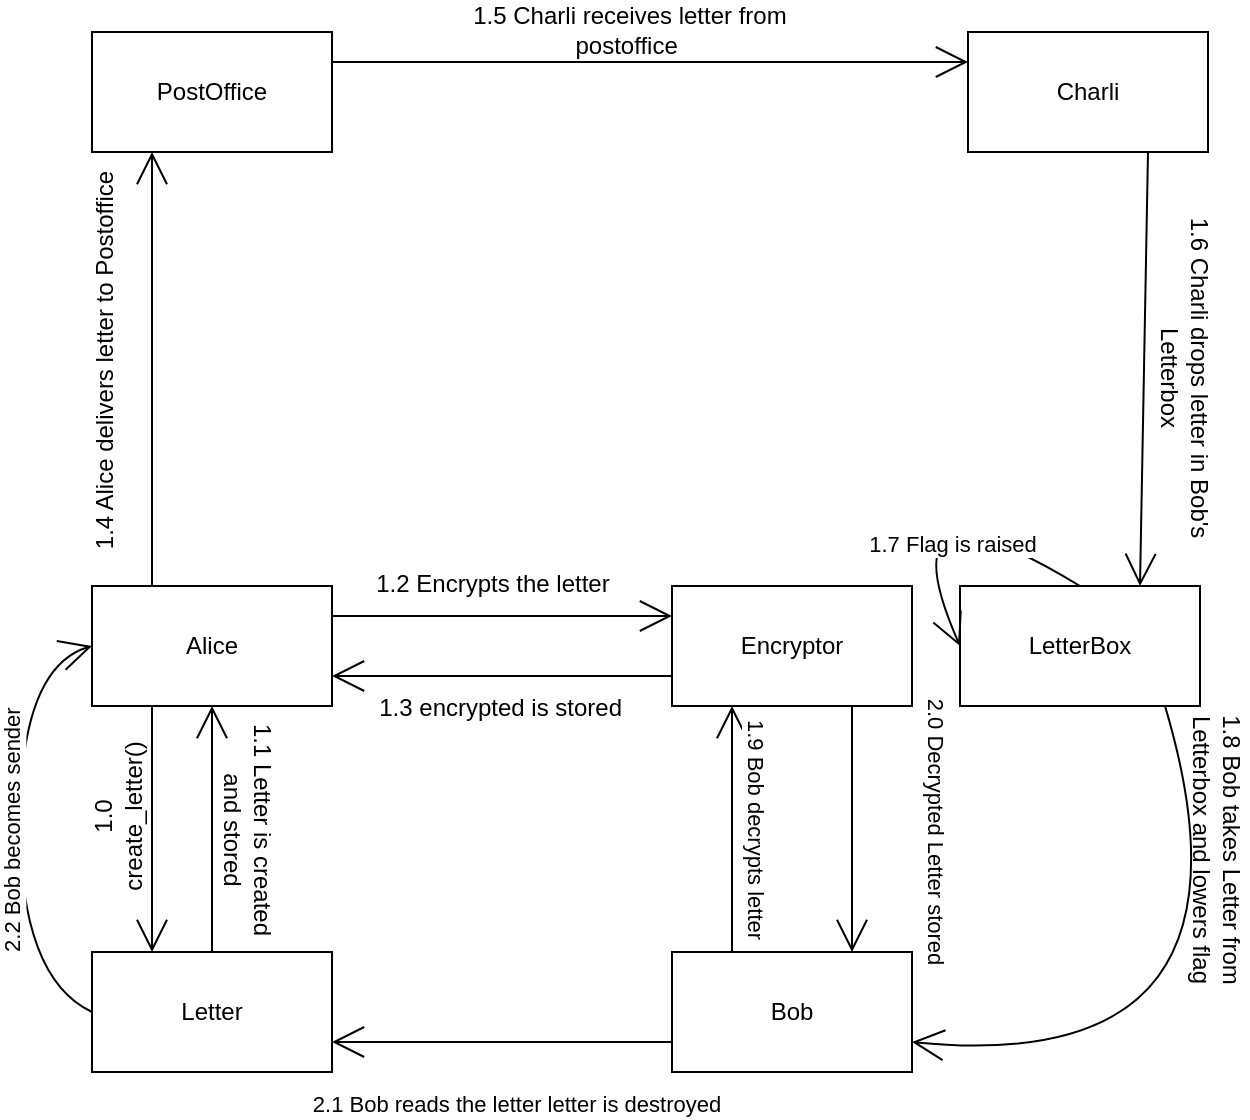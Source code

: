 <mxfile version="20.3.3" type="device"><diagram id="7reh8ivdyaYZZgP5gEWy" name="Page-1"><mxGraphModel dx="1459" dy="1157" grid="0" gridSize="10" guides="1" tooltips="1" connect="1" arrows="1" fold="1" page="0" pageScale="1" pageWidth="827" pageHeight="1169" math="0" shadow="0"><root><mxCell id="0"/><mxCell id="1" parent="0"/><mxCell id="6aztyWjLGVArFavXX83H-16" style="edgeStyle=none;curved=1;rounded=0;orthogonalLoop=1;jettySize=auto;html=1;exitX=0.25;exitY=1;exitDx=0;exitDy=0;entryX=0.25;entryY=0;entryDx=0;entryDy=0;endArrow=open;startSize=14;endSize=14;sourcePerimeterSpacing=8;targetPerimeterSpacing=8;" edge="1" parent="1" source="6aztyWjLGVArFavXX83H-1" target="6aztyWjLGVArFavXX83H-2"><mxGeometry relative="1" as="geometry"><Array as="points"/></mxGeometry></mxCell><mxCell id="6aztyWjLGVArFavXX83H-21" style="edgeStyle=none;curved=1;rounded=0;orthogonalLoop=1;jettySize=auto;html=1;exitX=1;exitY=0.25;exitDx=0;exitDy=0;entryX=0;entryY=0.25;entryDx=0;entryDy=0;endArrow=open;startSize=14;endSize=14;sourcePerimeterSpacing=8;targetPerimeterSpacing=8;" edge="1" parent="1" source="6aztyWjLGVArFavXX83H-1" target="6aztyWjLGVArFavXX83H-3"><mxGeometry relative="1" as="geometry"/></mxCell><mxCell id="6aztyWjLGVArFavXX83H-27" style="edgeStyle=none;curved=1;rounded=0;orthogonalLoop=1;jettySize=auto;html=1;exitX=0.25;exitY=0;exitDx=0;exitDy=0;entryX=0.25;entryY=1;entryDx=0;entryDy=0;endArrow=open;startSize=14;endSize=14;sourcePerimeterSpacing=8;targetPerimeterSpacing=8;" edge="1" parent="1" source="6aztyWjLGVArFavXX83H-1" target="6aztyWjLGVArFavXX83H-5"><mxGeometry relative="1" as="geometry"/></mxCell><mxCell id="6aztyWjLGVArFavXX83H-1" value="Alice" style="rounded=0;whiteSpace=wrap;html=1;hachureGap=4;" vertex="1" parent="1"><mxGeometry x="-48" y="57" width="120" height="60" as="geometry"/></mxCell><mxCell id="6aztyWjLGVArFavXX83H-18" style="edgeStyle=none;curved=1;rounded=0;orthogonalLoop=1;jettySize=auto;html=1;exitX=0.5;exitY=0;exitDx=0;exitDy=0;entryX=0.5;entryY=1;entryDx=0;entryDy=0;endArrow=open;startSize=14;endSize=14;sourcePerimeterSpacing=8;targetPerimeterSpacing=8;" edge="1" parent="1" source="6aztyWjLGVArFavXX83H-2" target="6aztyWjLGVArFavXX83H-1"><mxGeometry relative="1" as="geometry"/></mxCell><mxCell id="6aztyWjLGVArFavXX83H-54" style="edgeStyle=none;curved=1;rounded=0;orthogonalLoop=1;jettySize=auto;html=1;exitX=0;exitY=0.5;exitDx=0;exitDy=0;entryX=0;entryY=0.5;entryDx=0;entryDy=0;endArrow=open;startSize=14;endSize=14;sourcePerimeterSpacing=8;targetPerimeterSpacing=8;" edge="1" parent="1" source="6aztyWjLGVArFavXX83H-2" target="6aztyWjLGVArFavXX83H-1"><mxGeometry relative="1" as="geometry"><Array as="points"><mxPoint x="-84" y="253"/><mxPoint x="-84" y="98"/></Array></mxGeometry></mxCell><mxCell id="6aztyWjLGVArFavXX83H-55" value="2.2 Bob becomes sender" style="edgeLabel;html=1;align=center;verticalAlign=middle;resizable=0;points=[];rotation=-90;" vertex="1" connectable="0" parent="6aztyWjLGVArFavXX83H-54"><mxGeometry x="0.185" y="3" relative="1" as="geometry"><mxPoint x="-1" y="24" as="offset"/></mxGeometry></mxCell><mxCell id="6aztyWjLGVArFavXX83H-2" value="Letter" style="rounded=0;whiteSpace=wrap;html=1;hachureGap=4;" vertex="1" parent="1"><mxGeometry x="-48" y="240" width="120" height="60" as="geometry"/></mxCell><mxCell id="6aztyWjLGVArFavXX83H-25" style="edgeStyle=none;curved=1;rounded=0;orthogonalLoop=1;jettySize=auto;html=1;exitX=0;exitY=0.75;exitDx=0;exitDy=0;entryX=1;entryY=0.75;entryDx=0;entryDy=0;endArrow=open;startSize=14;endSize=14;sourcePerimeterSpacing=8;targetPerimeterSpacing=8;" edge="1" parent="1" source="6aztyWjLGVArFavXX83H-3" target="6aztyWjLGVArFavXX83H-1"><mxGeometry relative="1" as="geometry"/></mxCell><mxCell id="6aztyWjLGVArFavXX83H-47" style="edgeStyle=none;curved=1;rounded=0;orthogonalLoop=1;jettySize=auto;html=1;exitX=0.75;exitY=1;exitDx=0;exitDy=0;entryX=0.75;entryY=0;entryDx=0;entryDy=0;endArrow=open;startSize=14;endSize=14;sourcePerimeterSpacing=8;targetPerimeterSpacing=8;" edge="1" parent="1" source="6aztyWjLGVArFavXX83H-3" target="6aztyWjLGVArFavXX83H-4"><mxGeometry relative="1" as="geometry"/></mxCell><mxCell id="6aztyWjLGVArFavXX83H-48" value="2.0 Decrypted Letter stored" style="edgeLabel;html=1;align=center;verticalAlign=middle;resizable=0;points=[];rotation=90;" vertex="1" connectable="0" parent="6aztyWjLGVArFavXX83H-47"><mxGeometry x="-0.2" y="-1" relative="1" as="geometry"><mxPoint x="43" y="13" as="offset"/></mxGeometry></mxCell><mxCell id="6aztyWjLGVArFavXX83H-3" value="Encryptor" style="rounded=0;whiteSpace=wrap;html=1;hachureGap=4;" vertex="1" parent="1"><mxGeometry x="242" y="57" width="120" height="60" as="geometry"/></mxCell><mxCell id="6aztyWjLGVArFavXX83H-40" style="edgeStyle=none;curved=1;rounded=0;orthogonalLoop=1;jettySize=auto;html=1;exitX=0;exitY=0.75;exitDx=0;exitDy=0;entryX=1;entryY=0.75;entryDx=0;entryDy=0;endArrow=open;startSize=14;endSize=14;sourcePerimeterSpacing=8;targetPerimeterSpacing=8;" edge="1" parent="1" source="6aztyWjLGVArFavXX83H-4" target="6aztyWjLGVArFavXX83H-2"><mxGeometry relative="1" as="geometry"/></mxCell><mxCell id="6aztyWjLGVArFavXX83H-49" value="2.1 Bob reads the letter letter is destroyed" style="edgeLabel;html=1;align=center;verticalAlign=middle;resizable=0;points=[];" vertex="1" connectable="0" parent="6aztyWjLGVArFavXX83H-40"><mxGeometry x="-0.222" y="-2" relative="1" as="geometry"><mxPoint x="-12" y="33" as="offset"/></mxGeometry></mxCell><mxCell id="6aztyWjLGVArFavXX83H-45" style="edgeStyle=none;curved=1;rounded=0;orthogonalLoop=1;jettySize=auto;html=1;exitX=0.25;exitY=0;exitDx=0;exitDy=0;entryX=0.25;entryY=1;entryDx=0;entryDy=0;endArrow=open;startSize=14;endSize=14;sourcePerimeterSpacing=8;targetPerimeterSpacing=8;" edge="1" parent="1" source="6aztyWjLGVArFavXX83H-4" target="6aztyWjLGVArFavXX83H-3"><mxGeometry relative="1" as="geometry"/></mxCell><mxCell id="6aztyWjLGVArFavXX83H-46" value="1.9 Bob decrypts letter" style="edgeLabel;html=1;align=center;verticalAlign=middle;resizable=0;points=[];rotation=90;" vertex="1" connectable="0" parent="6aztyWjLGVArFavXX83H-45"><mxGeometry x="0.381" y="1" relative="1" as="geometry"><mxPoint x="13" y="23" as="offset"/></mxGeometry></mxCell><mxCell id="6aztyWjLGVArFavXX83H-4" value="Bob" style="rounded=0;whiteSpace=wrap;html=1;hachureGap=4;" vertex="1" parent="1"><mxGeometry x="242" y="240" width="120" height="60" as="geometry"/></mxCell><mxCell id="6aztyWjLGVArFavXX83H-31" style="edgeStyle=none;curved=1;rounded=0;orthogonalLoop=1;jettySize=auto;html=1;exitX=1;exitY=0.25;exitDx=0;exitDy=0;entryX=0;entryY=0.25;entryDx=0;entryDy=0;endArrow=open;startSize=14;endSize=14;sourcePerimeterSpacing=8;targetPerimeterSpacing=8;" edge="1" parent="1" source="6aztyWjLGVArFavXX83H-5" target="6aztyWjLGVArFavXX83H-6"><mxGeometry relative="1" as="geometry"/></mxCell><mxCell id="6aztyWjLGVArFavXX83H-5" value="PostOffice" style="rounded=0;whiteSpace=wrap;html=1;hachureGap=4;" vertex="1" parent="1"><mxGeometry x="-48" y="-220" width="120" height="60" as="geometry"/></mxCell><mxCell id="6aztyWjLGVArFavXX83H-34" style="edgeStyle=none;curved=1;rounded=0;orthogonalLoop=1;jettySize=auto;html=1;exitX=0.75;exitY=1;exitDx=0;exitDy=0;entryX=0.75;entryY=0;entryDx=0;entryDy=0;endArrow=open;startSize=14;endSize=14;sourcePerimeterSpacing=8;targetPerimeterSpacing=8;" edge="1" parent="1" source="6aztyWjLGVArFavXX83H-6" target="6aztyWjLGVArFavXX83H-7"><mxGeometry x="386" y="57" relative="1" as="geometry"/></mxCell><mxCell id="6aztyWjLGVArFavXX83H-6" value="Charli" style="rounded=0;whiteSpace=wrap;html=1;hachureGap=4;" vertex="1" parent="1"><mxGeometry x="390" y="-220" width="120" height="60" as="geometry"/></mxCell><mxCell id="6aztyWjLGVArFavXX83H-36" style="edgeStyle=none;curved=1;rounded=0;orthogonalLoop=1;jettySize=auto;html=1;exitX=0.854;exitY=0.999;exitDx=0;exitDy=0;entryX=1;entryY=0.75;entryDx=0;entryDy=0;endArrow=open;startSize=14;endSize=14;sourcePerimeterSpacing=8;targetPerimeterSpacing=8;exitPerimeter=0;" edge="1" parent="1" source="6aztyWjLGVArFavXX83H-7" target="6aztyWjLGVArFavXX83H-4"><mxGeometry relative="1" as="geometry"><Array as="points"><mxPoint x="544" y="303"/></Array></mxGeometry></mxCell><mxCell id="6aztyWjLGVArFavXX83H-7" value="LetterBox" style="rounded=0;whiteSpace=wrap;html=1;hachureGap=4;" vertex="1" parent="1"><mxGeometry x="386" y="57" width="120" height="60" as="geometry"/></mxCell><mxCell id="6aztyWjLGVArFavXX83H-19" value="1.0 create_letter()" style="text;html=1;strokeColor=none;fillColor=none;align=center;verticalAlign=middle;whiteSpace=wrap;rounded=0;hachureGap=4;rotation=-90;" vertex="1" parent="1"><mxGeometry x="-65" y="157" width="60" height="30" as="geometry"/></mxCell><mxCell id="6aztyWjLGVArFavXX83H-20" value="1.1&amp;nbsp;Letter is created and stored" style="text;html=1;strokeColor=none;fillColor=none;align=center;verticalAlign=middle;whiteSpace=wrap;rounded=0;hachureGap=4;rotation=90;" vertex="1" parent="1"><mxGeometry x="-29" y="164" width="118" height="30" as="geometry"/></mxCell><mxCell id="6aztyWjLGVArFavXX83H-22" value="1.2 Encrypts the letter" style="text;html=1;strokeColor=none;fillColor=none;align=center;verticalAlign=middle;whiteSpace=wrap;rounded=0;hachureGap=4;" vertex="1" parent="1"><mxGeometry x="85" y="41" width="135" height="30" as="geometry"/></mxCell><mxCell id="6aztyWjLGVArFavXX83H-26" value="1.3 encrypted is stored&amp;nbsp;" style="text;html=1;strokeColor=none;fillColor=none;align=center;verticalAlign=middle;whiteSpace=wrap;rounded=0;labelBackgroundColor=none;hachureGap=4;" vertex="1" parent="1"><mxGeometry x="85" y="103" width="146" height="30" as="geometry"/></mxCell><mxCell id="6aztyWjLGVArFavXX83H-28" value="1.4 Alice delivers letter to Postoffice" style="text;html=1;strokeColor=none;fillColor=none;align=center;verticalAlign=middle;whiteSpace=wrap;rounded=0;labelBackgroundColor=none;hachureGap=4;rotation=-90;" vertex="1" parent="1"><mxGeometry x="-141" y="-71" width="199" height="30" as="geometry"/></mxCell><mxCell id="6aztyWjLGVArFavXX83H-32" value="1.5 Charli receives letter from postoffice&amp;nbsp;" style="text;html=1;strokeColor=none;fillColor=none;align=center;verticalAlign=middle;whiteSpace=wrap;rounded=0;labelBackgroundColor=none;hachureGap=4;" vertex="1" parent="1"><mxGeometry x="132" y="-236" width="178" height="30" as="geometry"/></mxCell><mxCell id="6aztyWjLGVArFavXX83H-35" value="1.6 Charli drops letter in Bob's Letterbox" style="text;html=1;strokeColor=none;fillColor=none;align=center;verticalAlign=middle;whiteSpace=wrap;rounded=0;labelBackgroundColor=none;hachureGap=4;rotation=90;" vertex="1" parent="1"><mxGeometry x="415" y="-62" width="167" height="30" as="geometry"/></mxCell><mxCell id="6aztyWjLGVArFavXX83H-38" style="edgeStyle=none;curved=1;rounded=0;orthogonalLoop=1;jettySize=auto;html=1;exitX=0.5;exitY=0;exitDx=0;exitDy=0;entryX=0;entryY=0.5;entryDx=0;entryDy=0;endArrow=open;startSize=14;endSize=14;sourcePerimeterSpacing=8;targetPerimeterSpacing=8;" edge="1" parent="1" source="6aztyWjLGVArFavXX83H-7" target="6aztyWjLGVArFavXX83H-7"><mxGeometry relative="1" as="geometry"><Array as="points"><mxPoint x="346" y="-4"/></Array></mxGeometry></mxCell><mxCell id="6aztyWjLGVArFavXX83H-39" value="1.7 Flag is raised" style="edgeLabel;html=1;align=center;verticalAlign=middle;resizable=0;points=[];" vertex="1" connectable="0" parent="6aztyWjLGVArFavXX83H-38"><mxGeometry x="-0.393" y="15" relative="1" as="geometry"><mxPoint x="-1" as="offset"/></mxGeometry></mxCell><mxCell id="6aztyWjLGVArFavXX83H-43" value="1.8 Bob takes Letter from Letterbox and lowers flag" style="text;html=1;strokeColor=none;fillColor=none;align=center;verticalAlign=middle;whiteSpace=wrap;rounded=0;labelBackgroundColor=none;hachureGap=4;rotation=90;" vertex="1" parent="1"><mxGeometry x="427" y="174" width="175" height="30" as="geometry"/></mxCell></root></mxGraphModel></diagram></mxfile>